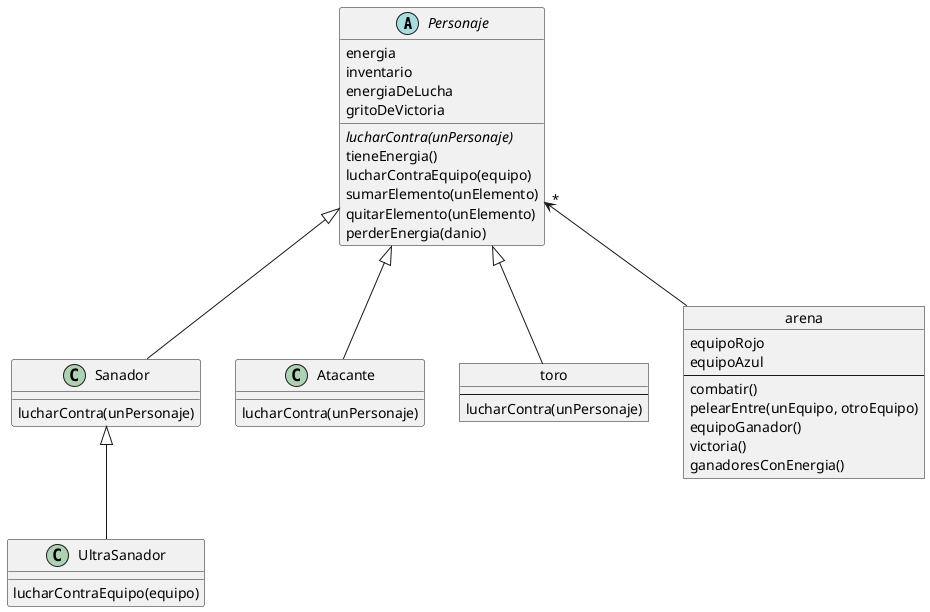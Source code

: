 @startuml

abstract class Personaje {
  energia
	inventario
	energiaDeLucha
	gritoDeVictoria

  {abstract} lucharContra(unPersonaje)
  tieneEnergia()
  lucharContraEquipo(equipo)
	sumarElemento(unElemento)
	quitarElemento(unElemento)
	perderEnergia(danio)
}

class Sanador extends Personaje {
	lucharContra(unPersonaje)
}

class UltraSanador extends Sanador {
	lucharContraEquipo(equipo)
}

class Atacante extends Personaje {
	lucharContra(unPersonaje)
}

object toro {
  --
  lucharContra(unPersonaje)
}

object arena {
  equipoRojo
	equipoAzul
  --
  combatir()
  pelearEntre(unEquipo, otroEquipo)
  equipoGanador()
  victoria()
  ganadoresConEnergia()
}

Personaje <|-- toro
Personaje "*" <-- arena

@enduml
